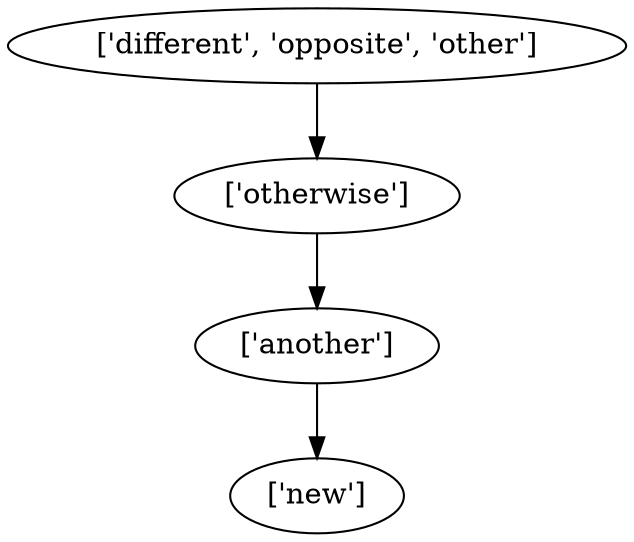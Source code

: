 strict digraph  {
	"['another']" -> "['new']";
	"['otherwise']" -> "['another']";
	"['different', 'opposite', 'other']" -> "['otherwise']";
}
